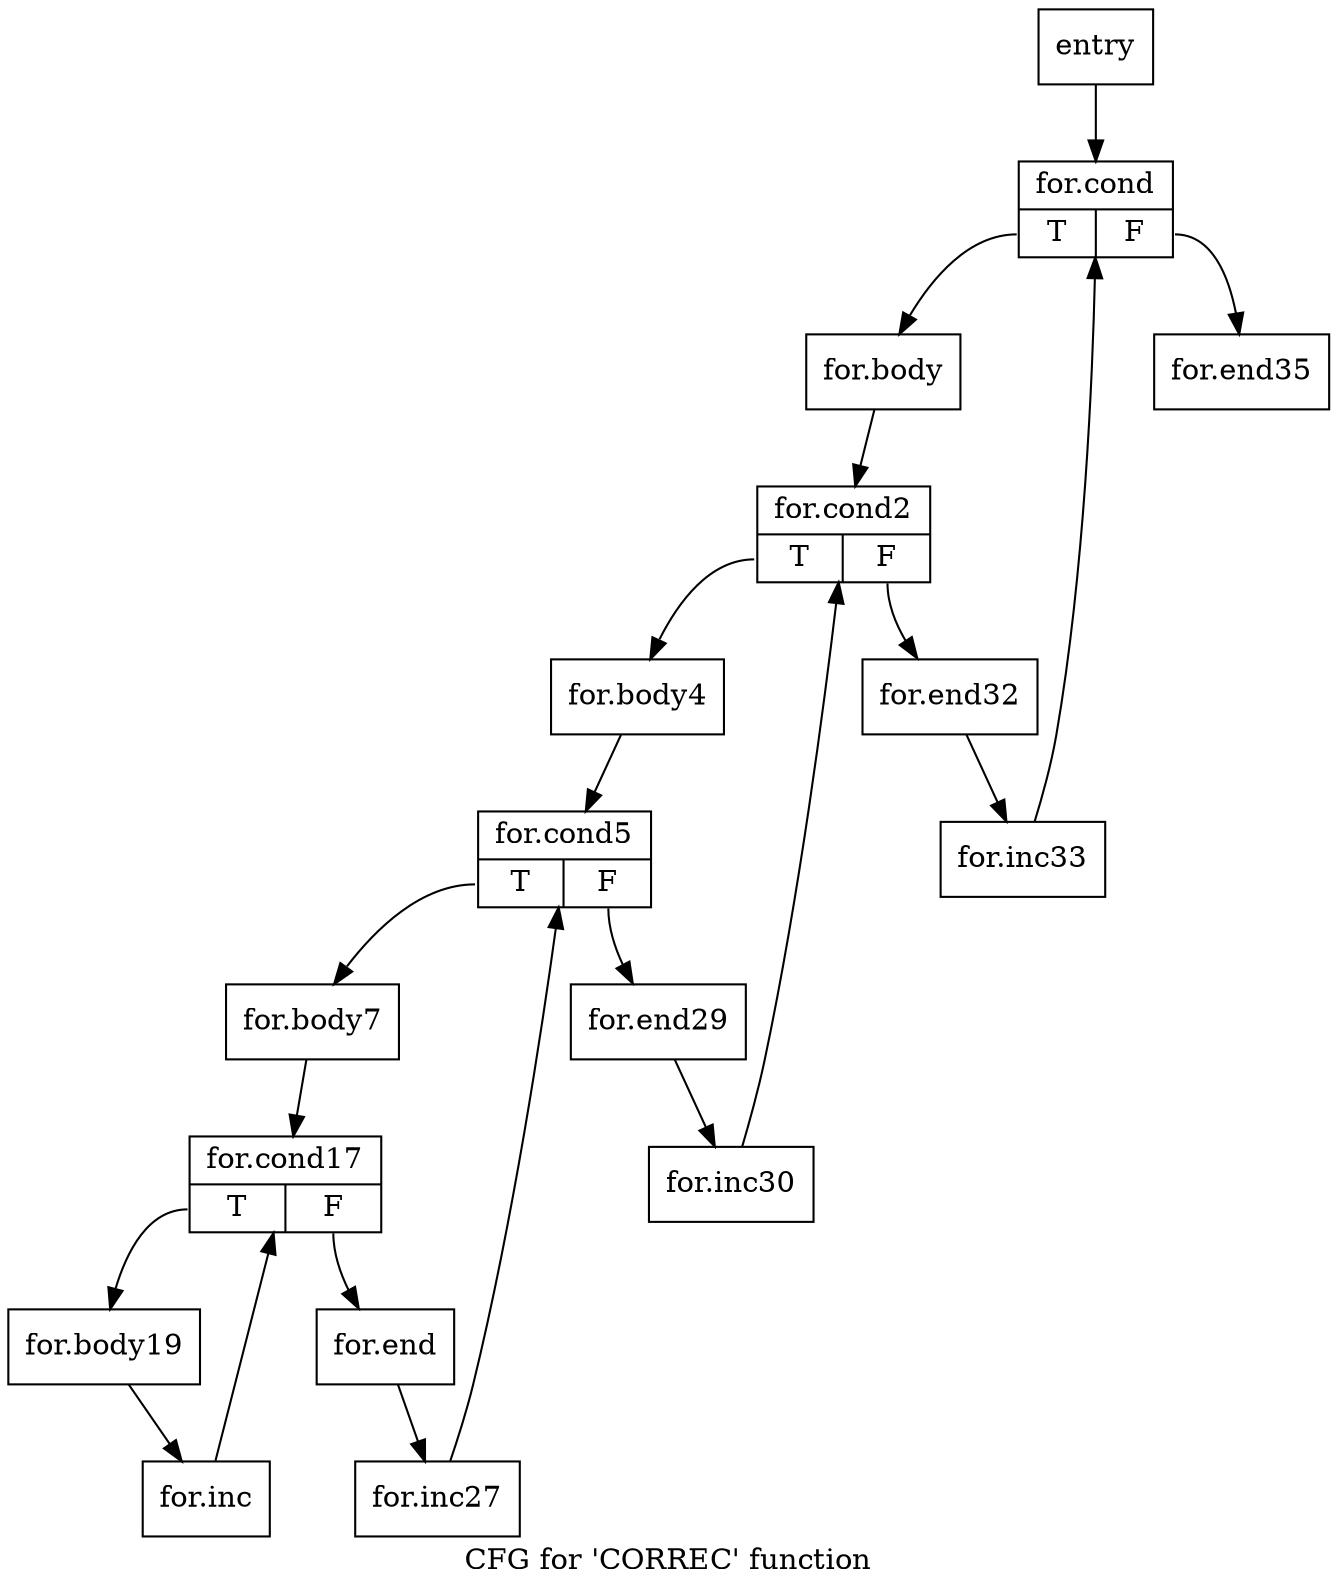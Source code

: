 digraph "CFG for 'CORREC' function" {
	label="CFG for 'CORREC' function";

	Node0x5f37940 [shape=record,label="{entry}"];
	Node0x5f37940 -> Node0x5f37a50;
	Node0x5f37a50 [shape=record,label="{for.cond|{<s0>T|<s1>F}}"];
	Node0x5f37a50:s0 -> Node0x5f37df0;
	Node0x5f37a50:s1 -> Node0x5f37ed0;
	Node0x5f37df0 [shape=record,label="{for.body}"];
	Node0x5f37df0 -> Node0x5f37860;
	Node0x5f37860 [shape=record,label="{for.cond2|{<s0>T|<s1>F}}"];
	Node0x5f37860:s0 -> Node0x5f1f0f0;
	Node0x5f37860:s1 -> Node0x5f1f1d0;
	Node0x5f1f0f0 [shape=record,label="{for.body4}"];
	Node0x5f1f0f0 -> Node0x5f1f340;
	Node0x5f1f340 [shape=record,label="{for.cond5|{<s0>T|<s1>F}}"];
	Node0x5f1f340:s0 -> Node0x5f1f6a0;
	Node0x5f1f340:s1 -> Node0x5f1f780;
	Node0x5f1f6a0 [shape=record,label="{for.body7}"];
	Node0x5f1f6a0 -> Node0x5f20440;
	Node0x5f20440 [shape=record,label="{for.cond17|{<s0>T|<s1>F}}"];
	Node0x5f20440:s0 -> Node0x5f207e0;
	Node0x5f20440:s1 -> Node0x5f208c0;
	Node0x5f207e0 [shape=record,label="{for.body19}"];
	Node0x5f207e0 -> Node0x5f205a0;
	Node0x5f205a0 [shape=record,label="{for.inc}"];
	Node0x5f205a0 -> Node0x5f20440;
	Node0x5f208c0 [shape=record,label="{for.end}"];
	Node0x5f208c0 -> Node0x5f1f440;
	Node0x5f1f440 [shape=record,label="{for.inc27}"];
	Node0x5f1f440 -> Node0x5f1f340;
	Node0x5f1f780 [shape=record,label="{for.end29}"];
	Node0x5f1f780 -> Node0x5f38200;
	Node0x5f38200 [shape=record,label="{for.inc30}"];
	Node0x5f38200 -> Node0x5f37860;
	Node0x5f1f1d0 [shape=record,label="{for.end32}"];
	Node0x5f1f1d0 -> Node0x5f37af0;
	Node0x5f37af0 [shape=record,label="{for.inc33}"];
	Node0x5f37af0 -> Node0x5f37a50;
	Node0x5f37ed0 [shape=record,label="{for.end35}"];
}
